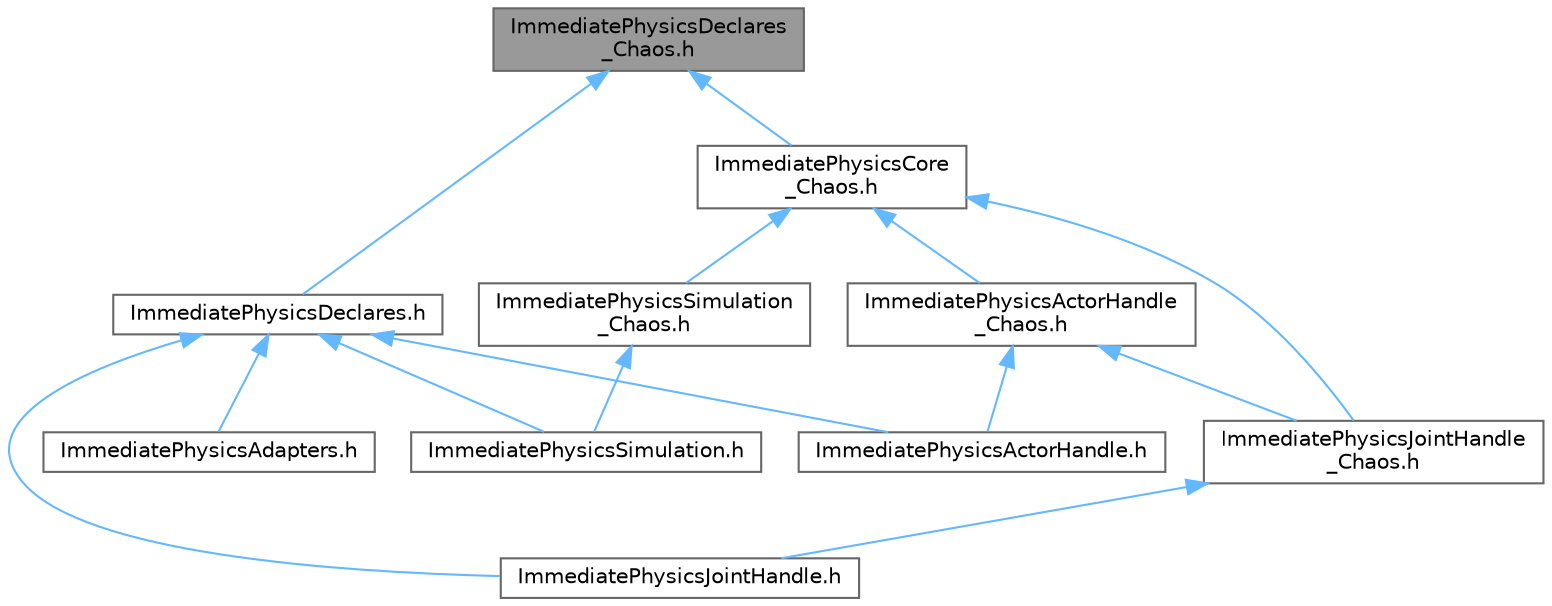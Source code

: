 digraph "ImmediatePhysicsDeclares_Chaos.h"
{
 // INTERACTIVE_SVG=YES
 // LATEX_PDF_SIZE
  bgcolor="transparent";
  edge [fontname=Helvetica,fontsize=10,labelfontname=Helvetica,labelfontsize=10];
  node [fontname=Helvetica,fontsize=10,shape=box,height=0.2,width=0.4];
  Node1 [id="Node000001",label="ImmediatePhysicsDeclares\l_Chaos.h",height=0.2,width=0.4,color="gray40", fillcolor="grey60", style="filled", fontcolor="black",tooltip=" "];
  Node1 -> Node2 [id="edge1_Node000001_Node000002",dir="back",color="steelblue1",style="solid",tooltip=" "];
  Node2 [id="Node000002",label="ImmediatePhysicsCore\l_Chaos.h",height=0.2,width=0.4,color="grey40", fillcolor="white", style="filled",URL="$d1/ded/ImmediatePhysicsCore__Chaos_8h.html",tooltip=" "];
  Node2 -> Node3 [id="edge2_Node000002_Node000003",dir="back",color="steelblue1",style="solid",tooltip=" "];
  Node3 [id="Node000003",label="ImmediatePhysicsActorHandle\l_Chaos.h",height=0.2,width=0.4,color="grey40", fillcolor="white", style="filled",URL="$d8/d3f/ImmediatePhysicsActorHandle__Chaos_8h.html",tooltip=" "];
  Node3 -> Node4 [id="edge3_Node000003_Node000004",dir="back",color="steelblue1",style="solid",tooltip=" "];
  Node4 [id="Node000004",label="ImmediatePhysicsActorHandle.h",height=0.2,width=0.4,color="grey40", fillcolor="white", style="filled",URL="$dc/d64/ImmediatePhysicsActorHandle_8h.html",tooltip=" "];
  Node3 -> Node5 [id="edge4_Node000003_Node000005",dir="back",color="steelblue1",style="solid",tooltip=" "];
  Node5 [id="Node000005",label="ImmediatePhysicsJointHandle\l_Chaos.h",height=0.2,width=0.4,color="grey40", fillcolor="white", style="filled",URL="$d7/dd2/ImmediatePhysicsJointHandle__Chaos_8h.html",tooltip=" "];
  Node5 -> Node6 [id="edge5_Node000005_Node000006",dir="back",color="steelblue1",style="solid",tooltip=" "];
  Node6 [id="Node000006",label="ImmediatePhysicsJointHandle.h",height=0.2,width=0.4,color="grey40", fillcolor="white", style="filled",URL="$d3/df8/ImmediatePhysicsJointHandle_8h.html",tooltip=" "];
  Node2 -> Node5 [id="edge6_Node000002_Node000005",dir="back",color="steelblue1",style="solid",tooltip=" "];
  Node2 -> Node7 [id="edge7_Node000002_Node000007",dir="back",color="steelblue1",style="solid",tooltip=" "];
  Node7 [id="Node000007",label="ImmediatePhysicsSimulation\l_Chaos.h",height=0.2,width=0.4,color="grey40", fillcolor="white", style="filled",URL="$d2/dc6/ImmediatePhysicsSimulation__Chaos_8h.html",tooltip=" "];
  Node7 -> Node8 [id="edge8_Node000007_Node000008",dir="back",color="steelblue1",style="solid",tooltip=" "];
  Node8 [id="Node000008",label="ImmediatePhysicsSimulation.h",height=0.2,width=0.4,color="grey40", fillcolor="white", style="filled",URL="$da/d27/ImmediatePhysicsSimulation_8h.html",tooltip=" "];
  Node1 -> Node9 [id="edge9_Node000001_Node000009",dir="back",color="steelblue1",style="solid",tooltip=" "];
  Node9 [id="Node000009",label="ImmediatePhysicsDeclares.h",height=0.2,width=0.4,color="grey40", fillcolor="white", style="filled",URL="$db/d52/ImmediatePhysicsDeclares_8h.html",tooltip=" "];
  Node9 -> Node4 [id="edge10_Node000009_Node000004",dir="back",color="steelblue1",style="solid",tooltip=" "];
  Node9 -> Node10 [id="edge11_Node000009_Node000010",dir="back",color="steelblue1",style="solid",tooltip=" "];
  Node10 [id="Node000010",label="ImmediatePhysicsAdapters.h",height=0.2,width=0.4,color="grey40", fillcolor="white", style="filled",URL="$dc/d4a/ImmediatePhysicsAdapters_8h.html",tooltip=" "];
  Node9 -> Node6 [id="edge12_Node000009_Node000006",dir="back",color="steelblue1",style="solid",tooltip=" "];
  Node9 -> Node8 [id="edge13_Node000009_Node000008",dir="back",color="steelblue1",style="solid",tooltip=" "];
}
